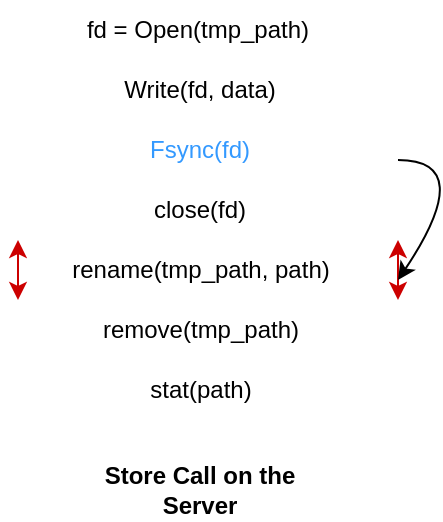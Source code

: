 <mxfile version="15.9.6" type="github">
  <diagram id="EgBrWkypDpF7O9Tu58_A" name="Page-1">
    <mxGraphModel dx="786" dy="1128" grid="1" gridSize="10" guides="1" tooltips="1" connect="1" arrows="1" fold="1" page="1" pageScale="1" pageWidth="827" pageHeight="1169" math="0" shadow="0">
      <root>
        <mxCell id="0" />
        <mxCell id="1" parent="0" />
        <mxCell id="USH0ffoQLlo6dFKyV5CX-1" value="fd = Open(tmp_path)" style="text;html=1;strokeColor=none;fillColor=none;align=center;verticalAlign=middle;whiteSpace=wrap;rounded=0;" vertex="1" parent="1">
          <mxGeometry x="100" y="300" width="120" height="30" as="geometry" />
        </mxCell>
        <mxCell id="USH0ffoQLlo6dFKyV5CX-2" value="Write(fd, data)" style="text;html=1;strokeColor=none;fillColor=none;align=center;verticalAlign=middle;whiteSpace=wrap;rounded=0;" vertex="1" parent="1">
          <mxGeometry x="101" y="330" width="120" height="30" as="geometry" />
        </mxCell>
        <mxCell id="USH0ffoQLlo6dFKyV5CX-3" value="Fsync(fd)&lt;span style=&quot;font-family: monospace; font-size: 0px;&quot;&gt;%3CmxGraphModel%3E%3Croot%3E%3CmxCell%20id%3D%220%22%2F%3E%3CmxCell%20id%3D%221%22%20parent%3D%220%22%2F%3E%3CmxCell%20id%3D%222%22%20value%3D%22Open(tmp_path)%22%20style%3D%22text%3Bhtml%3D1%3BstrokeColor%3Dnone%3BfillColor%3Dnone%3Balign%3Dcenter%3BverticalAlign%3Dmiddle%3BwhiteSpace%3Dwrap%3Brounded%3D0%3B%22%20vertex%3D%221%22%20parent%3D%221%22%3E%3CmxGeometry%20x%3D%22100%22%20y%3D%22300%22%20width%3D%22120%22%20height%3D%2230%22%20as%3D%22geometry%22%2F%3E%3C%2FmxCell%3E%3C%2Froot%3E%3C%2FmxGraphModel%3E&lt;/span&gt;&lt;span style=&quot;font-family: monospace; font-size: 0px;&quot;&gt;%3CmxGraphModel%3E%3Croot%3E%3CmxCell%20id%3D%220%22%2F%3E%3CmxCell%20id%3D%221%22%20parent%3D%220%22%2F%3E%3CmxCell%20id%3D%222%22%20value%3D%22Open(tmp_path)%22%20style%3D%22text%3Bhtml%3D1%3BstrokeColor%3Dnone%3BfillColor%3Dnone%3Balign%3Dcenter%3BverticalAlign%3Dmiddle%3BwhiteSpace%3Dwrap%3Brounded%3D0%3B%22%20vertex%3D%221%22%20parent%3D%221%22%3E%3CmxGeometry%20x%3D%22100%22%20y%3D%22300%22%20width%3D%22120%22%20height%3D%2230%22%20as%3D%22geometry%22%2F%3E%3C%2FmxCell%3E%3C%2Froot%3E%3C%2FmxGraphModel%3E&lt;/span&gt;" style="text;html=1;strokeColor=none;fillColor=none;align=center;verticalAlign=middle;whiteSpace=wrap;rounded=0;fontColor=#3399FF;" vertex="1" parent="1">
          <mxGeometry x="101" y="360" width="120" height="30" as="geometry" />
        </mxCell>
        <mxCell id="USH0ffoQLlo6dFKyV5CX-4" value="close(fd)" style="text;html=1;strokeColor=none;fillColor=none;align=center;verticalAlign=middle;whiteSpace=wrap;rounded=0;" vertex="1" parent="1">
          <mxGeometry x="101" y="390" width="120" height="30" as="geometry" />
        </mxCell>
        <mxCell id="USH0ffoQLlo6dFKyV5CX-5" value="rename(tmp_path, path)" style="text;html=1;strokeColor=none;fillColor=none;align=center;verticalAlign=middle;whiteSpace=wrap;rounded=0;" vertex="1" parent="1">
          <mxGeometry x="91.5" y="420" width="139" height="30" as="geometry" />
        </mxCell>
        <mxCell id="USH0ffoQLlo6dFKyV5CX-6" value="remove(tmp_path)" style="text;html=1;strokeColor=none;fillColor=none;align=center;verticalAlign=middle;whiteSpace=wrap;rounded=0;" vertex="1" parent="1">
          <mxGeometry x="91.5" y="450" width="139" height="30" as="geometry" />
        </mxCell>
        <mxCell id="USH0ffoQLlo6dFKyV5CX-7" value="stat(path)" style="text;html=1;strokeColor=none;fillColor=none;align=center;verticalAlign=middle;whiteSpace=wrap;rounded=0;" vertex="1" parent="1">
          <mxGeometry x="91.5" y="480" width="139" height="30" as="geometry" />
        </mxCell>
        <mxCell id="USH0ffoQLlo6dFKyV5CX-11" value="" style="endArrow=classic;startArrow=classic;html=1;rounded=0;strokeColor=#CC0000;" edge="1" parent="1">
          <mxGeometry width="50" height="50" relative="1" as="geometry">
            <mxPoint x="260" y="450" as="sourcePoint" />
            <mxPoint x="260" y="420" as="targetPoint" />
          </mxGeometry>
        </mxCell>
        <mxCell id="USH0ffoQLlo6dFKyV5CX-12" value="" style="endArrow=classic;startArrow=classic;html=1;rounded=0;strokeColor=#CC0000;" edge="1" parent="1">
          <mxGeometry width="50" height="50" relative="1" as="geometry">
            <mxPoint x="70" y="450" as="sourcePoint" />
            <mxPoint x="70" y="420" as="targetPoint" />
          </mxGeometry>
        </mxCell>
        <mxCell id="USH0ffoQLlo6dFKyV5CX-13" value="" style="curved=1;endArrow=classic;html=1;rounded=0;strokeColor=#000000;" edge="1" parent="1">
          <mxGeometry width="50" height="50" relative="1" as="geometry">
            <mxPoint x="260" y="380" as="sourcePoint" />
            <mxPoint x="260" y="440" as="targetPoint" />
            <Array as="points">
              <mxPoint x="300" y="380" />
            </Array>
          </mxGeometry>
        </mxCell>
        <mxCell id="USH0ffoQLlo6dFKyV5CX-17" value="&lt;b&gt;Store Call on the Server&lt;/b&gt;" style="text;html=1;strokeColor=none;fillColor=none;align=center;verticalAlign=middle;whiteSpace=wrap;rounded=0;fontColor=#000000;" vertex="1" parent="1">
          <mxGeometry x="96" y="530" width="130" height="30" as="geometry" />
        </mxCell>
      </root>
    </mxGraphModel>
  </diagram>
</mxfile>
